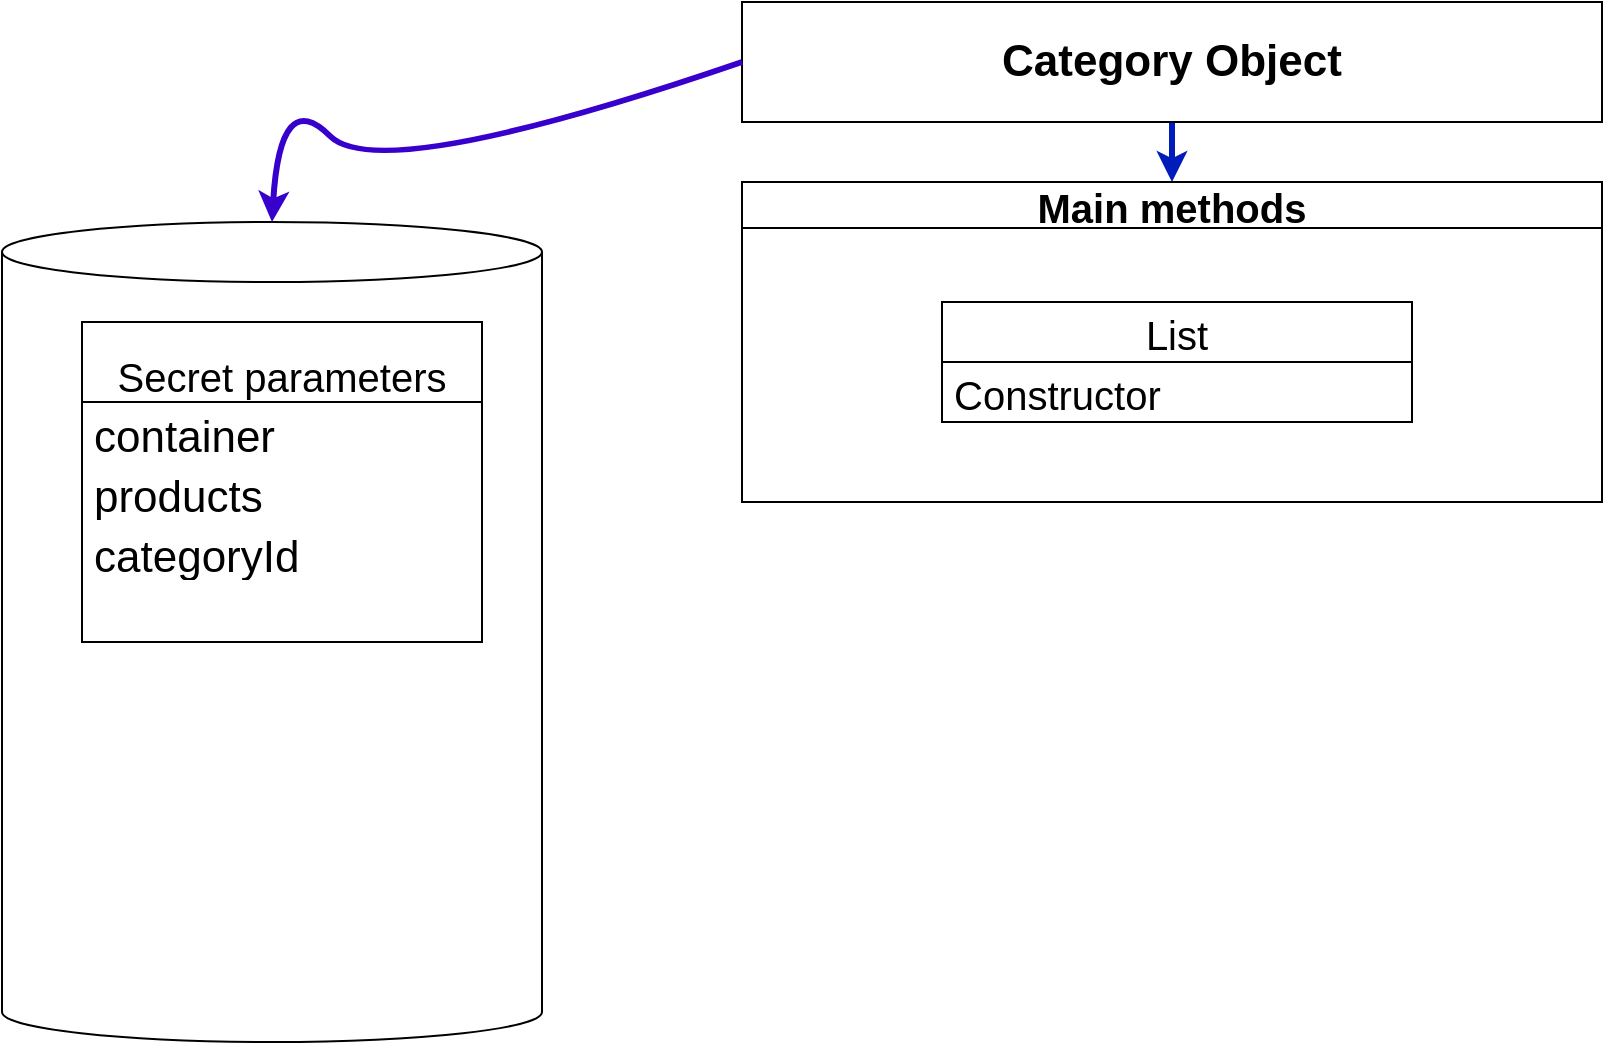 <mxfile>
    <diagram id="54l9XFI_byiUcIVfojU-" name="Page-1">
        <mxGraphModel dx="2001" dy="604" grid="1" gridSize="10" guides="1" tooltips="1" connect="1" arrows="1" fold="1" page="1" pageScale="1" pageWidth="850" pageHeight="1100" math="0" shadow="0">
            <root>
                <mxCell id="0"/>
                <mxCell id="1" parent="0"/>
                <mxCell id="19" style="edgeStyle=none;html=1;fontSize=20;strokeWidth=3;fillColor=#0050ef;strokeColor=#001DBC;" edge="1" parent="1" source="3" target="18">
                    <mxGeometry relative="1" as="geometry"/>
                </mxCell>
                <mxCell id="3" value="&lt;b&gt;&lt;font style=&quot;font-size: 22px&quot;&gt;Category Object&lt;/font&gt;&lt;/b&gt;" style="rounded=0;whiteSpace=wrap;html=1;" vertex="1" parent="1">
                    <mxGeometry x="240" width="430" height="60" as="geometry"/>
                </mxCell>
                <mxCell id="5" value="" style="shape=cylinder3;whiteSpace=wrap;html=1;boundedLbl=1;backgroundOutline=1;size=15;fontSize=22;" vertex="1" parent="1">
                    <mxGeometry x="-130" y="110" width="270" height="410" as="geometry"/>
                </mxCell>
                <mxCell id="6" value="" style="curved=1;endArrow=classic;html=1;fontSize=22;entryX=0.5;entryY=0;entryDx=0;entryDy=0;entryPerimeter=0;exitX=0;exitY=0.5;exitDx=0;exitDy=0;fillColor=#6a00ff;strokeColor=#3700CC;strokeWidth=3;" edge="1" parent="1" source="3" target="5">
                    <mxGeometry width="50" height="50" relative="1" as="geometry">
                        <mxPoint x="9" y="92" as="sourcePoint"/>
                        <mxPoint x="59" y="42" as="targetPoint"/>
                        <Array as="points">
                            <mxPoint x="59" y="92"/>
                            <mxPoint x="9" y="42"/>
                        </Array>
                    </mxGeometry>
                </mxCell>
                <mxCell id="7" value="&#10;Secret parameters" style="swimlane;fontStyle=0;childLayout=stackLayout;horizontal=1;startSize=40;horizontalStack=0;resizeParent=1;resizeParentMax=0;resizeLast=0;collapsible=1;marginBottom=0;fontSize=20;verticalAlign=bottom;labelPosition=center;verticalLabelPosition=middle;align=center;" vertex="1" parent="1">
                    <mxGeometry x="-90" y="160" width="200" height="160" as="geometry"/>
                </mxCell>
                <mxCell id="8" value="container" style="text;strokeColor=none;fillColor=none;align=left;verticalAlign=middle;spacingLeft=4;spacingRight=4;overflow=hidden;points=[[0,0.5],[1,0.5]];portConstraint=eastwest;rotatable=0;fontSize=22;" vertex="1" parent="7">
                    <mxGeometry y="40" width="200" height="30" as="geometry"/>
                </mxCell>
                <mxCell id="9" value="products" style="text;strokeColor=none;fillColor=none;align=left;verticalAlign=middle;spacingLeft=4;spacingRight=4;overflow=hidden;points=[[0,0.5],[1,0.5]];portConstraint=eastwest;rotatable=0;fontSize=22;" vertex="1" parent="7">
                    <mxGeometry y="70" width="200" height="30" as="geometry"/>
                </mxCell>
                <mxCell id="10" value="categoryId" style="text;strokeColor=none;fillColor=none;align=left;verticalAlign=middle;spacingLeft=4;spacingRight=4;overflow=hidden;points=[[0,0.5],[1,0.5]];portConstraint=eastwest;rotatable=0;fontSize=22;" vertex="1" parent="7">
                    <mxGeometry y="100" width="200" height="30" as="geometry"/>
                </mxCell>
                <mxCell id="17" style="text;strokeColor=none;fillColor=none;align=left;verticalAlign=middle;spacingLeft=4;spacingRight=4;overflow=hidden;points=[[0,0.5],[1,0.5]];portConstraint=eastwest;rotatable=0;fontSize=22;" vertex="1" parent="7">
                    <mxGeometry y="130" width="200" height="30" as="geometry"/>
                </mxCell>
                <mxCell id="18" value="Main methods" style="swimlane;fontSize=20;" vertex="1" parent="1">
                    <mxGeometry x="240" y="90" width="430" height="160" as="geometry"/>
                </mxCell>
                <mxCell id="20" value="List" style="swimlane;fontStyle=0;childLayout=stackLayout;horizontal=1;startSize=30;horizontalStack=0;resizeParent=1;resizeParentMax=0;resizeLast=0;collapsible=1;marginBottom=0;fontSize=20;" vertex="1" parent="18">
                    <mxGeometry x="100" y="60" width="235" height="60" as="geometry"/>
                </mxCell>
                <mxCell id="21" value="Constructor" style="text;strokeColor=none;fillColor=none;align=left;verticalAlign=middle;spacingLeft=4;spacingRight=4;overflow=hidden;points=[[0,0.5],[1,0.5]];portConstraint=eastwest;rotatable=0;fontSize=20;" vertex="1" parent="20">
                    <mxGeometry y="30" width="235" height="30" as="geometry"/>
                </mxCell>
            </root>
        </mxGraphModel>
    </diagram>
</mxfile>